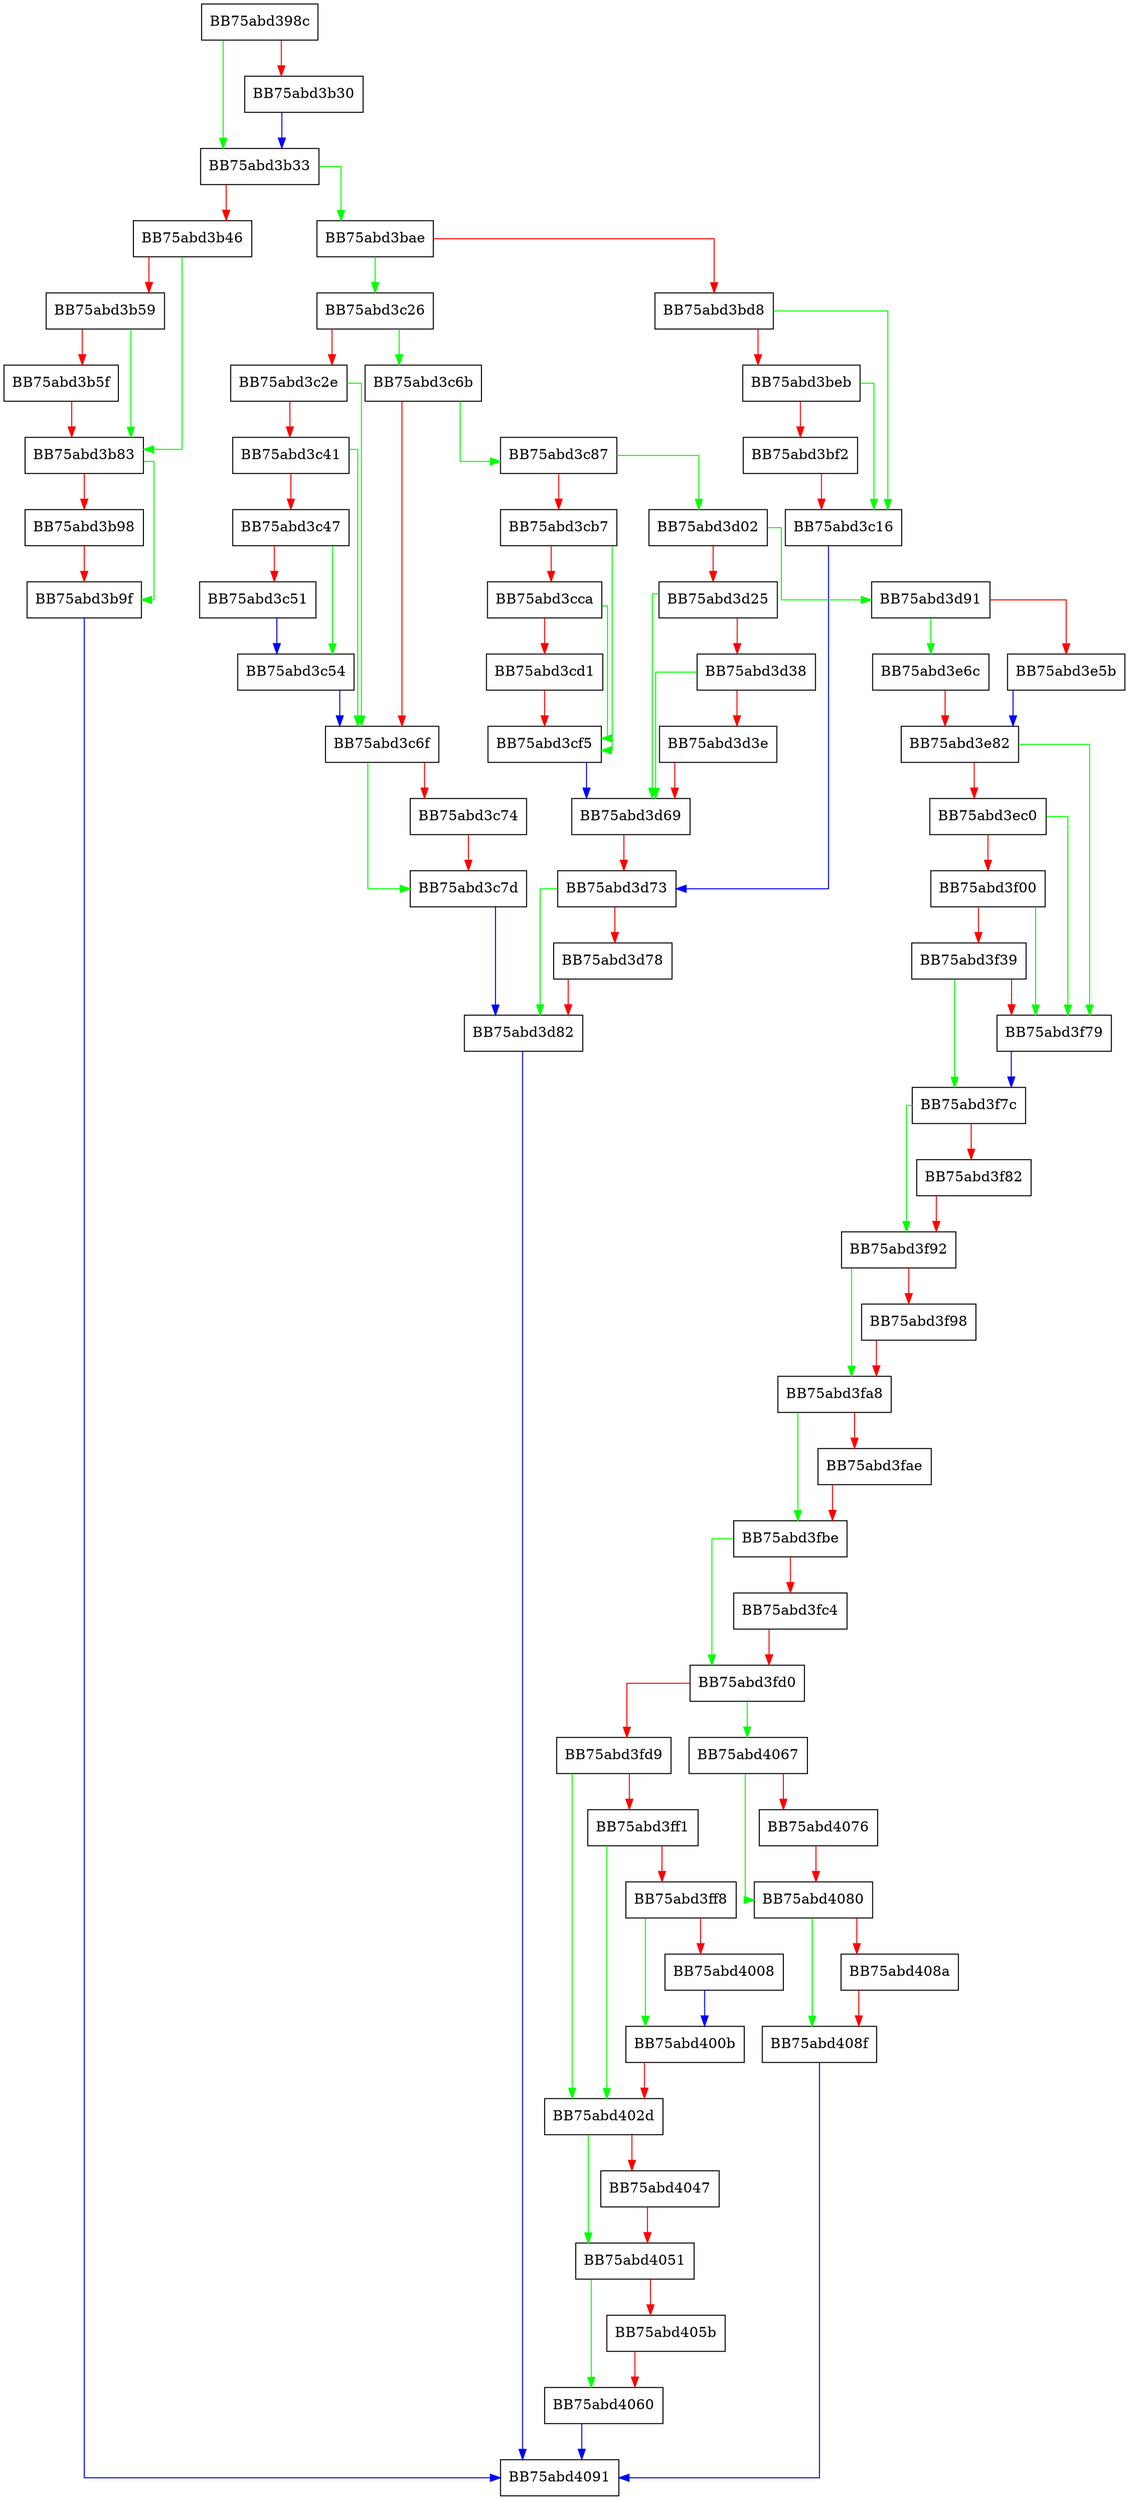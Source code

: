 digraph ProcessDiskPartition {
  node [shape="box"];
  graph [splines=ortho];
  BB75abd398c -> BB75abd3b33 [color="green"];
  BB75abd398c -> BB75abd3b30 [color="red"];
  BB75abd3b30 -> BB75abd3b33 [color="blue"];
  BB75abd3b33 -> BB75abd3bae [color="green"];
  BB75abd3b33 -> BB75abd3b46 [color="red"];
  BB75abd3b46 -> BB75abd3b83 [color="green"];
  BB75abd3b46 -> BB75abd3b59 [color="red"];
  BB75abd3b59 -> BB75abd3b83 [color="green"];
  BB75abd3b59 -> BB75abd3b5f [color="red"];
  BB75abd3b5f -> BB75abd3b83 [color="red"];
  BB75abd3b83 -> BB75abd3b9f [color="green"];
  BB75abd3b83 -> BB75abd3b98 [color="red"];
  BB75abd3b98 -> BB75abd3b9f [color="red"];
  BB75abd3b9f -> BB75abd4091 [color="blue"];
  BB75abd3bae -> BB75abd3c26 [color="green"];
  BB75abd3bae -> BB75abd3bd8 [color="red"];
  BB75abd3bd8 -> BB75abd3c16 [color="green"];
  BB75abd3bd8 -> BB75abd3beb [color="red"];
  BB75abd3beb -> BB75abd3c16 [color="green"];
  BB75abd3beb -> BB75abd3bf2 [color="red"];
  BB75abd3bf2 -> BB75abd3c16 [color="red"];
  BB75abd3c16 -> BB75abd3d73 [color="blue"];
  BB75abd3c26 -> BB75abd3c6b [color="green"];
  BB75abd3c26 -> BB75abd3c2e [color="red"];
  BB75abd3c2e -> BB75abd3c6f [color="green"];
  BB75abd3c2e -> BB75abd3c41 [color="red"];
  BB75abd3c41 -> BB75abd3c6f [color="green"];
  BB75abd3c41 -> BB75abd3c47 [color="red"];
  BB75abd3c47 -> BB75abd3c54 [color="green"];
  BB75abd3c47 -> BB75abd3c51 [color="red"];
  BB75abd3c51 -> BB75abd3c54 [color="blue"];
  BB75abd3c54 -> BB75abd3c6f [color="blue"];
  BB75abd3c6b -> BB75abd3c87 [color="green"];
  BB75abd3c6b -> BB75abd3c6f [color="red"];
  BB75abd3c6f -> BB75abd3c7d [color="green"];
  BB75abd3c6f -> BB75abd3c74 [color="red"];
  BB75abd3c74 -> BB75abd3c7d [color="red"];
  BB75abd3c7d -> BB75abd3d82 [color="blue"];
  BB75abd3c87 -> BB75abd3d02 [color="green"];
  BB75abd3c87 -> BB75abd3cb7 [color="red"];
  BB75abd3cb7 -> BB75abd3cf5 [color="green"];
  BB75abd3cb7 -> BB75abd3cca [color="red"];
  BB75abd3cca -> BB75abd3cf5 [color="green"];
  BB75abd3cca -> BB75abd3cd1 [color="red"];
  BB75abd3cd1 -> BB75abd3cf5 [color="red"];
  BB75abd3cf5 -> BB75abd3d69 [color="blue"];
  BB75abd3d02 -> BB75abd3d91 [color="green"];
  BB75abd3d02 -> BB75abd3d25 [color="red"];
  BB75abd3d25 -> BB75abd3d69 [color="green"];
  BB75abd3d25 -> BB75abd3d38 [color="red"];
  BB75abd3d38 -> BB75abd3d69 [color="green"];
  BB75abd3d38 -> BB75abd3d3e [color="red"];
  BB75abd3d3e -> BB75abd3d69 [color="red"];
  BB75abd3d69 -> BB75abd3d73 [color="red"];
  BB75abd3d73 -> BB75abd3d82 [color="green"];
  BB75abd3d73 -> BB75abd3d78 [color="red"];
  BB75abd3d78 -> BB75abd3d82 [color="red"];
  BB75abd3d82 -> BB75abd4091 [color="blue"];
  BB75abd3d91 -> BB75abd3e6c [color="green"];
  BB75abd3d91 -> BB75abd3e5b [color="red"];
  BB75abd3e5b -> BB75abd3e82 [color="blue"];
  BB75abd3e6c -> BB75abd3e82 [color="red"];
  BB75abd3e82 -> BB75abd3f79 [color="green"];
  BB75abd3e82 -> BB75abd3ec0 [color="red"];
  BB75abd3ec0 -> BB75abd3f79 [color="green"];
  BB75abd3ec0 -> BB75abd3f00 [color="red"];
  BB75abd3f00 -> BB75abd3f79 [color="green"];
  BB75abd3f00 -> BB75abd3f39 [color="red"];
  BB75abd3f39 -> BB75abd3f7c [color="green"];
  BB75abd3f39 -> BB75abd3f79 [color="red"];
  BB75abd3f79 -> BB75abd3f7c [color="blue"];
  BB75abd3f7c -> BB75abd3f92 [color="green"];
  BB75abd3f7c -> BB75abd3f82 [color="red"];
  BB75abd3f82 -> BB75abd3f92 [color="red"];
  BB75abd3f92 -> BB75abd3fa8 [color="green"];
  BB75abd3f92 -> BB75abd3f98 [color="red"];
  BB75abd3f98 -> BB75abd3fa8 [color="red"];
  BB75abd3fa8 -> BB75abd3fbe [color="green"];
  BB75abd3fa8 -> BB75abd3fae [color="red"];
  BB75abd3fae -> BB75abd3fbe [color="red"];
  BB75abd3fbe -> BB75abd3fd0 [color="green"];
  BB75abd3fbe -> BB75abd3fc4 [color="red"];
  BB75abd3fc4 -> BB75abd3fd0 [color="red"];
  BB75abd3fd0 -> BB75abd4067 [color="green"];
  BB75abd3fd0 -> BB75abd3fd9 [color="red"];
  BB75abd3fd9 -> BB75abd402d [color="green"];
  BB75abd3fd9 -> BB75abd3ff1 [color="red"];
  BB75abd3ff1 -> BB75abd402d [color="green"];
  BB75abd3ff1 -> BB75abd3ff8 [color="red"];
  BB75abd3ff8 -> BB75abd400b [color="green"];
  BB75abd3ff8 -> BB75abd4008 [color="red"];
  BB75abd4008 -> BB75abd400b [color="blue"];
  BB75abd400b -> BB75abd402d [color="red"];
  BB75abd402d -> BB75abd4051 [color="green"];
  BB75abd402d -> BB75abd4047 [color="red"];
  BB75abd4047 -> BB75abd4051 [color="red"];
  BB75abd4051 -> BB75abd4060 [color="green"];
  BB75abd4051 -> BB75abd405b [color="red"];
  BB75abd405b -> BB75abd4060 [color="red"];
  BB75abd4060 -> BB75abd4091 [color="blue"];
  BB75abd4067 -> BB75abd4080 [color="green"];
  BB75abd4067 -> BB75abd4076 [color="red"];
  BB75abd4076 -> BB75abd4080 [color="red"];
  BB75abd4080 -> BB75abd408f [color="green"];
  BB75abd4080 -> BB75abd408a [color="red"];
  BB75abd408a -> BB75abd408f [color="red"];
  BB75abd408f -> BB75abd4091 [color="blue"];
}